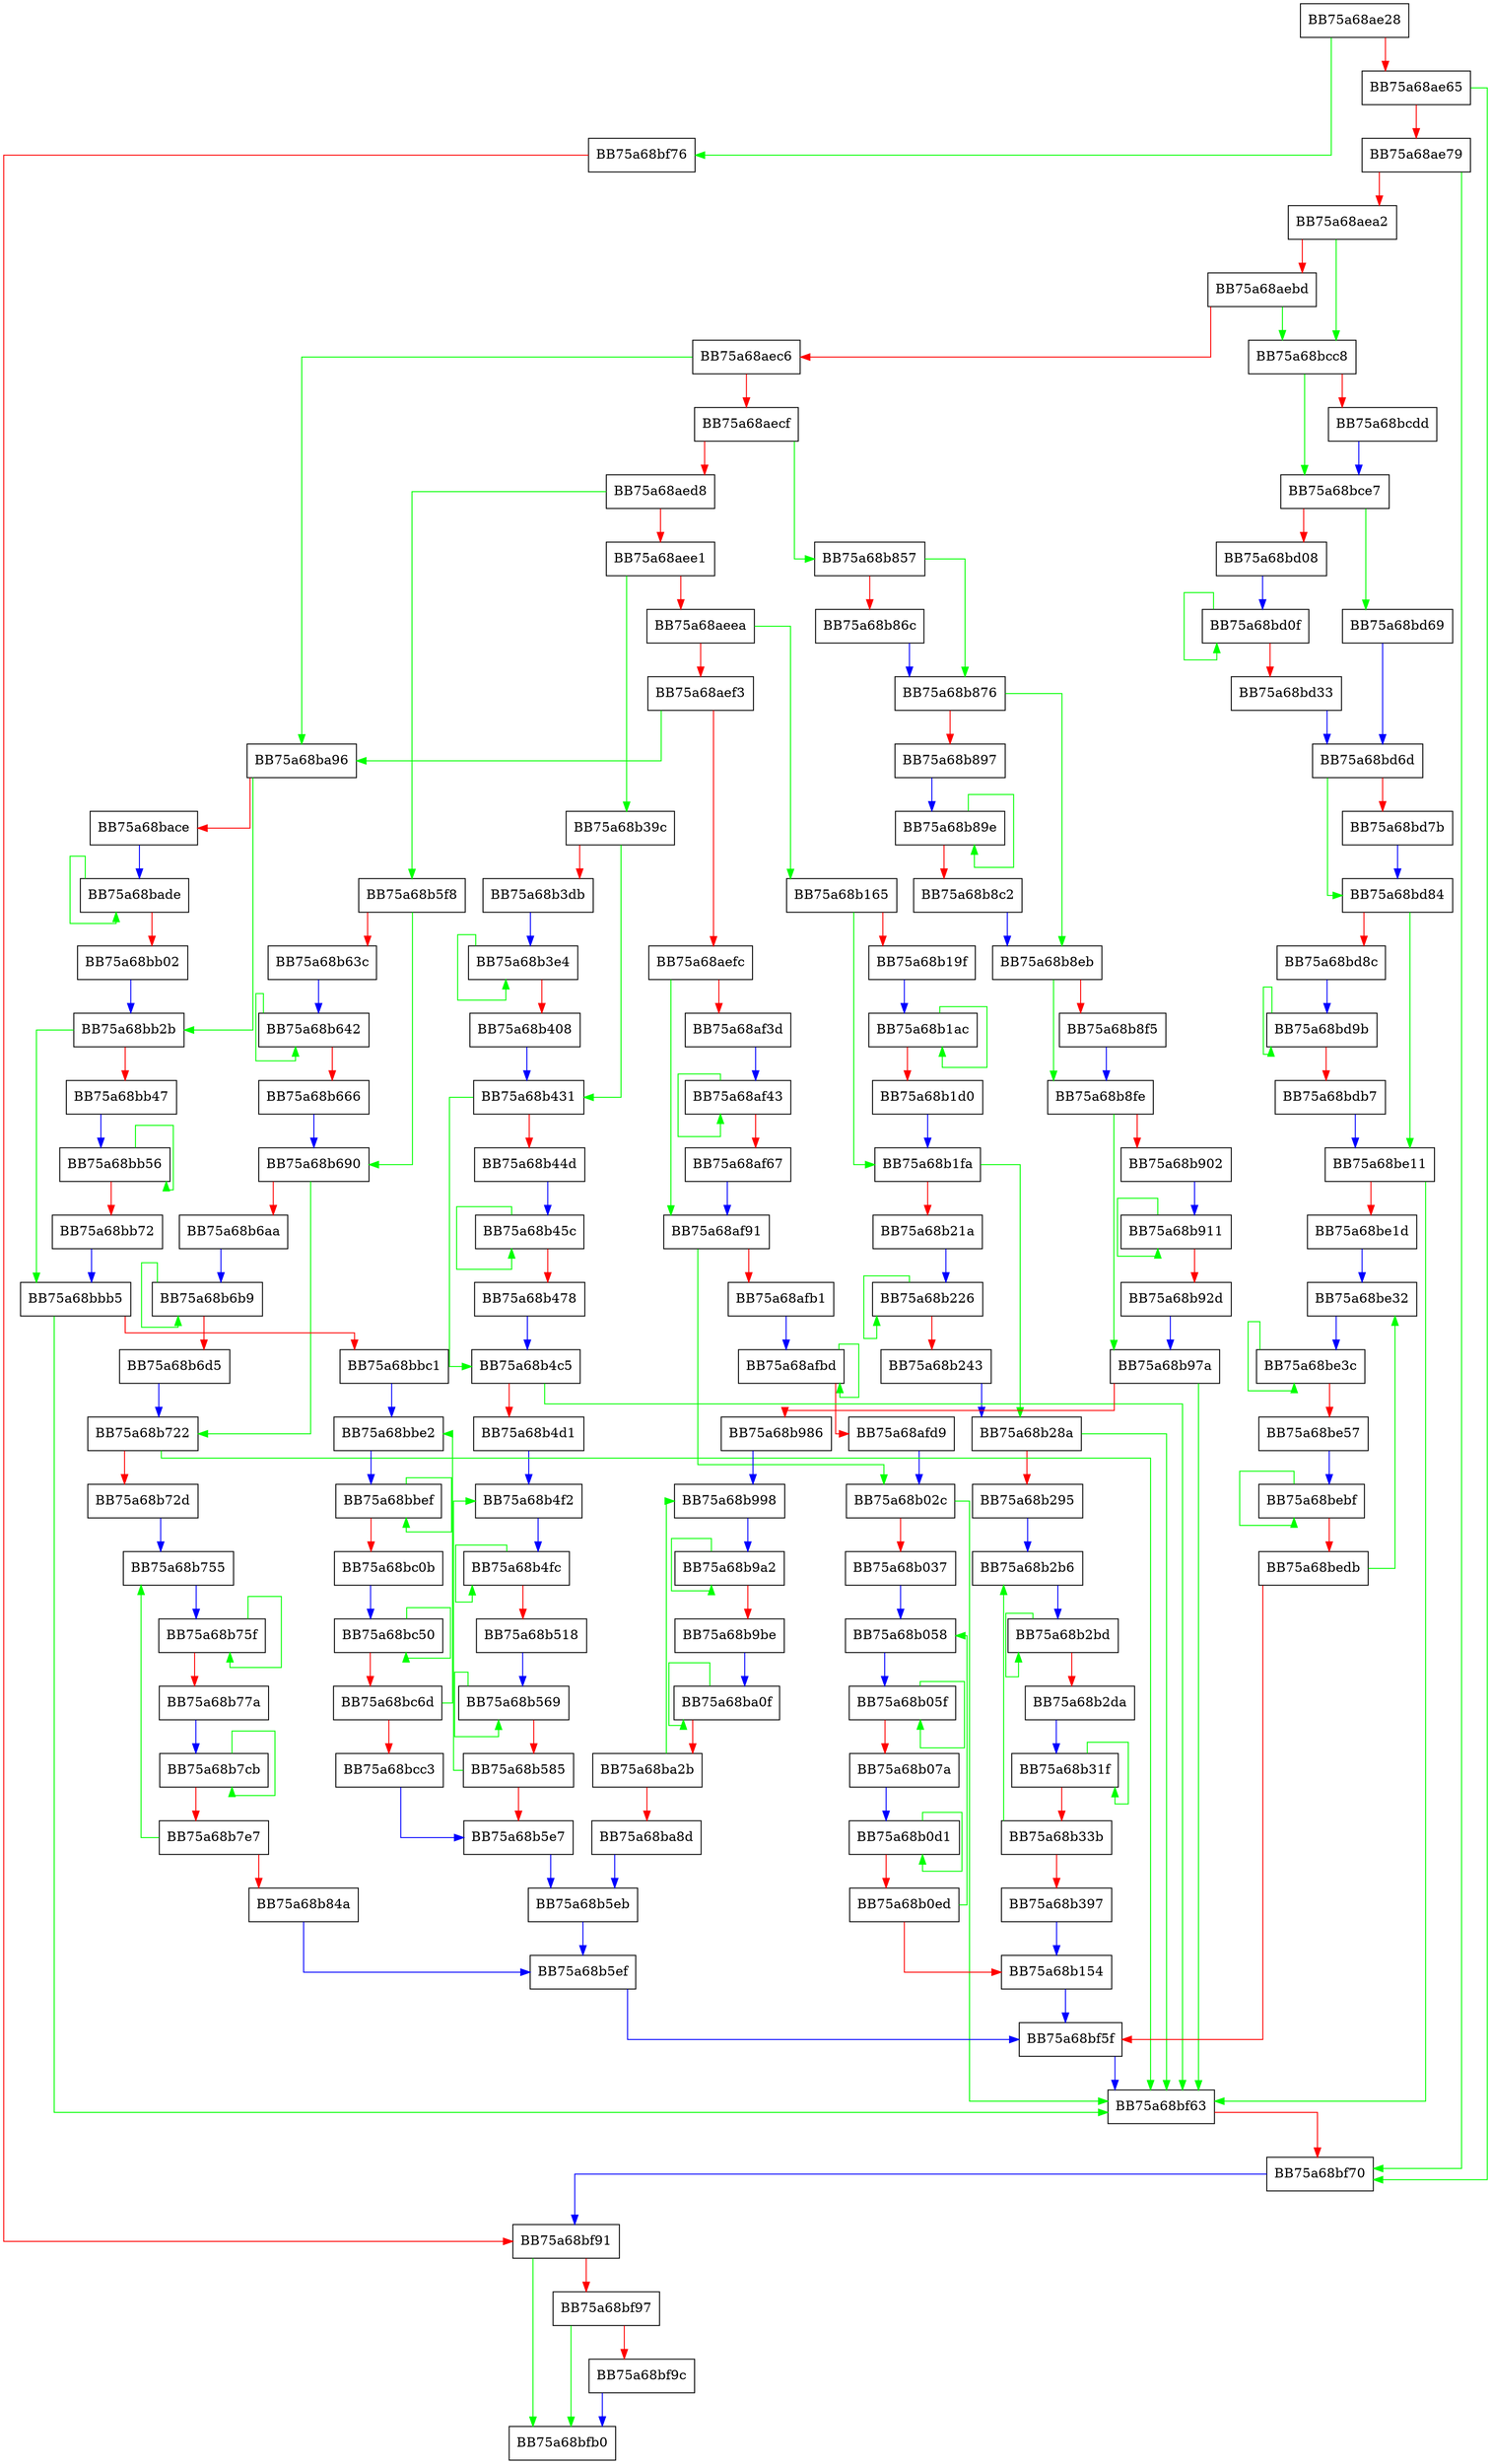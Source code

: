 digraph HUF_compressCTable_internal {
  node [shape="box"];
  graph [splines=ortho];
  BB75a68ae28 -> BB75a68bf76 [color="green"];
  BB75a68ae28 -> BB75a68ae65 [color="red"];
  BB75a68ae65 -> BB75a68bf70 [color="green"];
  BB75a68ae65 -> BB75a68ae79 [color="red"];
  BB75a68ae79 -> BB75a68bf70 [color="green"];
  BB75a68ae79 -> BB75a68aea2 [color="red"];
  BB75a68aea2 -> BB75a68bcc8 [color="green"];
  BB75a68aea2 -> BB75a68aebd [color="red"];
  BB75a68aebd -> BB75a68bcc8 [color="green"];
  BB75a68aebd -> BB75a68aec6 [color="red"];
  BB75a68aec6 -> BB75a68ba96 [color="green"];
  BB75a68aec6 -> BB75a68aecf [color="red"];
  BB75a68aecf -> BB75a68b857 [color="green"];
  BB75a68aecf -> BB75a68aed8 [color="red"];
  BB75a68aed8 -> BB75a68b5f8 [color="green"];
  BB75a68aed8 -> BB75a68aee1 [color="red"];
  BB75a68aee1 -> BB75a68b39c [color="green"];
  BB75a68aee1 -> BB75a68aeea [color="red"];
  BB75a68aeea -> BB75a68b165 [color="green"];
  BB75a68aeea -> BB75a68aef3 [color="red"];
  BB75a68aef3 -> BB75a68ba96 [color="green"];
  BB75a68aef3 -> BB75a68aefc [color="red"];
  BB75a68aefc -> BB75a68af91 [color="green"];
  BB75a68aefc -> BB75a68af3d [color="red"];
  BB75a68af3d -> BB75a68af43 [color="blue"];
  BB75a68af43 -> BB75a68af43 [color="green"];
  BB75a68af43 -> BB75a68af67 [color="red"];
  BB75a68af67 -> BB75a68af91 [color="blue"];
  BB75a68af91 -> BB75a68b02c [color="green"];
  BB75a68af91 -> BB75a68afb1 [color="red"];
  BB75a68afb1 -> BB75a68afbd [color="blue"];
  BB75a68afbd -> BB75a68afbd [color="green"];
  BB75a68afbd -> BB75a68afd9 [color="red"];
  BB75a68afd9 -> BB75a68b02c [color="blue"];
  BB75a68b02c -> BB75a68bf63 [color="green"];
  BB75a68b02c -> BB75a68b037 [color="red"];
  BB75a68b037 -> BB75a68b058 [color="blue"];
  BB75a68b058 -> BB75a68b05f [color="blue"];
  BB75a68b05f -> BB75a68b05f [color="green"];
  BB75a68b05f -> BB75a68b07a [color="red"];
  BB75a68b07a -> BB75a68b0d1 [color="blue"];
  BB75a68b0d1 -> BB75a68b0d1 [color="green"];
  BB75a68b0d1 -> BB75a68b0ed [color="red"];
  BB75a68b0ed -> BB75a68b058 [color="green"];
  BB75a68b0ed -> BB75a68b154 [color="red"];
  BB75a68b154 -> BB75a68bf5f [color="blue"];
  BB75a68b165 -> BB75a68b1fa [color="green"];
  BB75a68b165 -> BB75a68b19f [color="red"];
  BB75a68b19f -> BB75a68b1ac [color="blue"];
  BB75a68b1ac -> BB75a68b1ac [color="green"];
  BB75a68b1ac -> BB75a68b1d0 [color="red"];
  BB75a68b1d0 -> BB75a68b1fa [color="blue"];
  BB75a68b1fa -> BB75a68b28a [color="green"];
  BB75a68b1fa -> BB75a68b21a [color="red"];
  BB75a68b21a -> BB75a68b226 [color="blue"];
  BB75a68b226 -> BB75a68b226 [color="green"];
  BB75a68b226 -> BB75a68b243 [color="red"];
  BB75a68b243 -> BB75a68b28a [color="blue"];
  BB75a68b28a -> BB75a68bf63 [color="green"];
  BB75a68b28a -> BB75a68b295 [color="red"];
  BB75a68b295 -> BB75a68b2b6 [color="blue"];
  BB75a68b2b6 -> BB75a68b2bd [color="blue"];
  BB75a68b2bd -> BB75a68b2bd [color="green"];
  BB75a68b2bd -> BB75a68b2da [color="red"];
  BB75a68b2da -> BB75a68b31f [color="blue"];
  BB75a68b31f -> BB75a68b31f [color="green"];
  BB75a68b31f -> BB75a68b33b [color="red"];
  BB75a68b33b -> BB75a68b2b6 [color="green"];
  BB75a68b33b -> BB75a68b397 [color="red"];
  BB75a68b397 -> BB75a68b154 [color="blue"];
  BB75a68b39c -> BB75a68b431 [color="green"];
  BB75a68b39c -> BB75a68b3db [color="red"];
  BB75a68b3db -> BB75a68b3e4 [color="blue"];
  BB75a68b3e4 -> BB75a68b3e4 [color="green"];
  BB75a68b3e4 -> BB75a68b408 [color="red"];
  BB75a68b408 -> BB75a68b431 [color="blue"];
  BB75a68b431 -> BB75a68b4c5 [color="green"];
  BB75a68b431 -> BB75a68b44d [color="red"];
  BB75a68b44d -> BB75a68b45c [color="blue"];
  BB75a68b45c -> BB75a68b45c [color="green"];
  BB75a68b45c -> BB75a68b478 [color="red"];
  BB75a68b478 -> BB75a68b4c5 [color="blue"];
  BB75a68b4c5 -> BB75a68bf63 [color="green"];
  BB75a68b4c5 -> BB75a68b4d1 [color="red"];
  BB75a68b4d1 -> BB75a68b4f2 [color="blue"];
  BB75a68b4f2 -> BB75a68b4fc [color="blue"];
  BB75a68b4fc -> BB75a68b4fc [color="green"];
  BB75a68b4fc -> BB75a68b518 [color="red"];
  BB75a68b518 -> BB75a68b569 [color="blue"];
  BB75a68b569 -> BB75a68b569 [color="green"];
  BB75a68b569 -> BB75a68b585 [color="red"];
  BB75a68b585 -> BB75a68b4f2 [color="green"];
  BB75a68b585 -> BB75a68b5e7 [color="red"];
  BB75a68b5e7 -> BB75a68b5eb [color="blue"];
  BB75a68b5eb -> BB75a68b5ef [color="blue"];
  BB75a68b5ef -> BB75a68bf5f [color="blue"];
  BB75a68b5f8 -> BB75a68b690 [color="green"];
  BB75a68b5f8 -> BB75a68b63c [color="red"];
  BB75a68b63c -> BB75a68b642 [color="blue"];
  BB75a68b642 -> BB75a68b642 [color="green"];
  BB75a68b642 -> BB75a68b666 [color="red"];
  BB75a68b666 -> BB75a68b690 [color="blue"];
  BB75a68b690 -> BB75a68b722 [color="green"];
  BB75a68b690 -> BB75a68b6aa [color="red"];
  BB75a68b6aa -> BB75a68b6b9 [color="blue"];
  BB75a68b6b9 -> BB75a68b6b9 [color="green"];
  BB75a68b6b9 -> BB75a68b6d5 [color="red"];
  BB75a68b6d5 -> BB75a68b722 [color="blue"];
  BB75a68b722 -> BB75a68bf63 [color="green"];
  BB75a68b722 -> BB75a68b72d [color="red"];
  BB75a68b72d -> BB75a68b755 [color="blue"];
  BB75a68b755 -> BB75a68b75f [color="blue"];
  BB75a68b75f -> BB75a68b75f [color="green"];
  BB75a68b75f -> BB75a68b77a [color="red"];
  BB75a68b77a -> BB75a68b7cb [color="blue"];
  BB75a68b7cb -> BB75a68b7cb [color="green"];
  BB75a68b7cb -> BB75a68b7e7 [color="red"];
  BB75a68b7e7 -> BB75a68b755 [color="green"];
  BB75a68b7e7 -> BB75a68b84a [color="red"];
  BB75a68b84a -> BB75a68b5ef [color="blue"];
  BB75a68b857 -> BB75a68b876 [color="green"];
  BB75a68b857 -> BB75a68b86c [color="red"];
  BB75a68b86c -> BB75a68b876 [color="blue"];
  BB75a68b876 -> BB75a68b8eb [color="green"];
  BB75a68b876 -> BB75a68b897 [color="red"];
  BB75a68b897 -> BB75a68b89e [color="blue"];
  BB75a68b89e -> BB75a68b89e [color="green"];
  BB75a68b89e -> BB75a68b8c2 [color="red"];
  BB75a68b8c2 -> BB75a68b8eb [color="blue"];
  BB75a68b8eb -> BB75a68b8fe [color="green"];
  BB75a68b8eb -> BB75a68b8f5 [color="red"];
  BB75a68b8f5 -> BB75a68b8fe [color="blue"];
  BB75a68b8fe -> BB75a68b97a [color="green"];
  BB75a68b8fe -> BB75a68b902 [color="red"];
  BB75a68b902 -> BB75a68b911 [color="blue"];
  BB75a68b911 -> BB75a68b911 [color="green"];
  BB75a68b911 -> BB75a68b92d [color="red"];
  BB75a68b92d -> BB75a68b97a [color="blue"];
  BB75a68b97a -> BB75a68bf63 [color="green"];
  BB75a68b97a -> BB75a68b986 [color="red"];
  BB75a68b986 -> BB75a68b998 [color="blue"];
  BB75a68b998 -> BB75a68b9a2 [color="blue"];
  BB75a68b9a2 -> BB75a68b9a2 [color="green"];
  BB75a68b9a2 -> BB75a68b9be [color="red"];
  BB75a68b9be -> BB75a68ba0f [color="blue"];
  BB75a68ba0f -> BB75a68ba0f [color="green"];
  BB75a68ba0f -> BB75a68ba2b [color="red"];
  BB75a68ba2b -> BB75a68b998 [color="green"];
  BB75a68ba2b -> BB75a68ba8d [color="red"];
  BB75a68ba8d -> BB75a68b5eb [color="blue"];
  BB75a68ba96 -> BB75a68bb2b [color="green"];
  BB75a68ba96 -> BB75a68bace [color="red"];
  BB75a68bace -> BB75a68bade [color="blue"];
  BB75a68bade -> BB75a68bade [color="green"];
  BB75a68bade -> BB75a68bb02 [color="red"];
  BB75a68bb02 -> BB75a68bb2b [color="blue"];
  BB75a68bb2b -> BB75a68bbb5 [color="green"];
  BB75a68bb2b -> BB75a68bb47 [color="red"];
  BB75a68bb47 -> BB75a68bb56 [color="blue"];
  BB75a68bb56 -> BB75a68bb56 [color="green"];
  BB75a68bb56 -> BB75a68bb72 [color="red"];
  BB75a68bb72 -> BB75a68bbb5 [color="blue"];
  BB75a68bbb5 -> BB75a68bf63 [color="green"];
  BB75a68bbb5 -> BB75a68bbc1 [color="red"];
  BB75a68bbc1 -> BB75a68bbe2 [color="blue"];
  BB75a68bbe2 -> BB75a68bbef [color="blue"];
  BB75a68bbef -> BB75a68bbef [color="green"];
  BB75a68bbef -> BB75a68bc0b [color="red"];
  BB75a68bc0b -> BB75a68bc50 [color="blue"];
  BB75a68bc50 -> BB75a68bc50 [color="green"];
  BB75a68bc50 -> BB75a68bc6d [color="red"];
  BB75a68bc6d -> BB75a68bbe2 [color="green"];
  BB75a68bc6d -> BB75a68bcc3 [color="red"];
  BB75a68bcc3 -> BB75a68b5e7 [color="blue"];
  BB75a68bcc8 -> BB75a68bce7 [color="green"];
  BB75a68bcc8 -> BB75a68bcdd [color="red"];
  BB75a68bcdd -> BB75a68bce7 [color="blue"];
  BB75a68bce7 -> BB75a68bd69 [color="green"];
  BB75a68bce7 -> BB75a68bd08 [color="red"];
  BB75a68bd08 -> BB75a68bd0f [color="blue"];
  BB75a68bd0f -> BB75a68bd0f [color="green"];
  BB75a68bd0f -> BB75a68bd33 [color="red"];
  BB75a68bd33 -> BB75a68bd6d [color="blue"];
  BB75a68bd69 -> BB75a68bd6d [color="blue"];
  BB75a68bd6d -> BB75a68bd84 [color="green"];
  BB75a68bd6d -> BB75a68bd7b [color="red"];
  BB75a68bd7b -> BB75a68bd84 [color="blue"];
  BB75a68bd84 -> BB75a68be11 [color="green"];
  BB75a68bd84 -> BB75a68bd8c [color="red"];
  BB75a68bd8c -> BB75a68bd9b [color="blue"];
  BB75a68bd9b -> BB75a68bd9b [color="green"];
  BB75a68bd9b -> BB75a68bdb7 [color="red"];
  BB75a68bdb7 -> BB75a68be11 [color="blue"];
  BB75a68be11 -> BB75a68bf63 [color="green"];
  BB75a68be11 -> BB75a68be1d [color="red"];
  BB75a68be1d -> BB75a68be32 [color="blue"];
  BB75a68be32 -> BB75a68be3c [color="blue"];
  BB75a68be3c -> BB75a68be3c [color="green"];
  BB75a68be3c -> BB75a68be57 [color="red"];
  BB75a68be57 -> BB75a68bebf [color="blue"];
  BB75a68bebf -> BB75a68bebf [color="green"];
  BB75a68bebf -> BB75a68bedb [color="red"];
  BB75a68bedb -> BB75a68be32 [color="green"];
  BB75a68bedb -> BB75a68bf5f [color="red"];
  BB75a68bf5f -> BB75a68bf63 [color="blue"];
  BB75a68bf63 -> BB75a68bf70 [color="red"];
  BB75a68bf70 -> BB75a68bf91 [color="blue"];
  BB75a68bf76 -> BB75a68bf91 [color="red"];
  BB75a68bf91 -> BB75a68bfb0 [color="green"];
  BB75a68bf91 -> BB75a68bf97 [color="red"];
  BB75a68bf97 -> BB75a68bfb0 [color="green"];
  BB75a68bf97 -> BB75a68bf9c [color="red"];
  BB75a68bf9c -> BB75a68bfb0 [color="blue"];
}